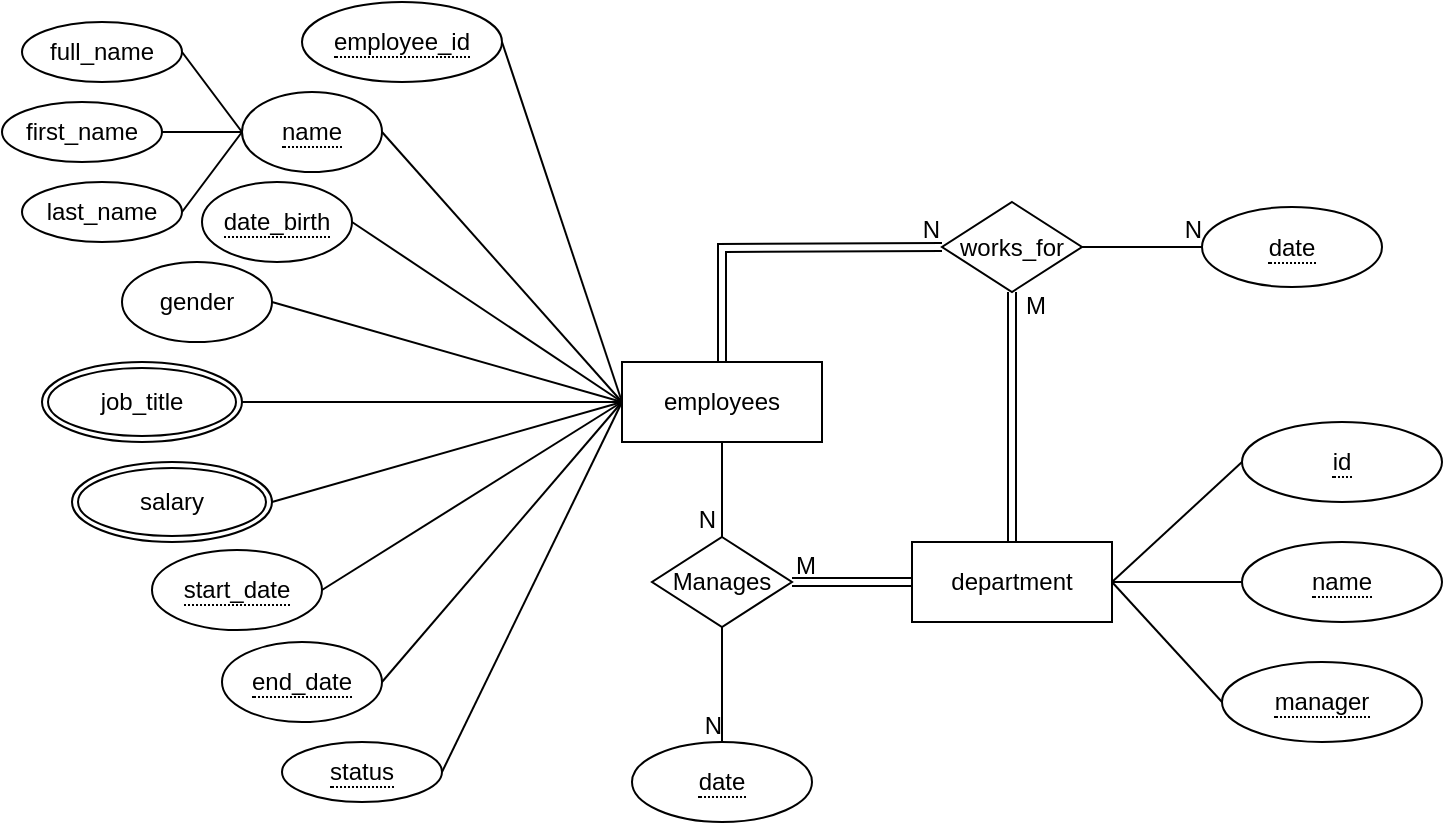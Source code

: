 <mxfile version="13.8.5" type="github">
  <diagram id="SLp7Ih21Ny8QmJdHLlk6" name="Page-1">
    <mxGraphModel dx="782" dy="437" grid="1" gridSize="10" guides="1" tooltips="1" connect="1" arrows="1" fold="1" page="1" pageScale="1" pageWidth="827" pageHeight="1169" math="0" shadow="0">
      <root>
        <mxCell id="0" />
        <mxCell id="1" parent="0" />
        <mxCell id="GyHNu_jlYCtRFL4EkKrP-1" value="employees" style="whiteSpace=wrap;html=1;align=center;" parent="1" vertex="1">
          <mxGeometry x="330" y="190" width="100" height="40" as="geometry" />
        </mxCell>
        <mxCell id="GyHNu_jlYCtRFL4EkKrP-2" value="department" style="whiteSpace=wrap;html=1;align=center;" parent="1" vertex="1">
          <mxGeometry x="475" y="280" width="100" height="40" as="geometry" />
        </mxCell>
        <mxCell id="GyHNu_jlYCtRFL4EkKrP-5" value="&lt;span style=&quot;border-bottom: 1px dotted&quot;&gt;employee_id&lt;/span&gt;" style="ellipse;whiteSpace=wrap;html=1;align=center;" parent="1" vertex="1">
          <mxGeometry x="170" y="10" width="100" height="40" as="geometry" />
        </mxCell>
        <mxCell id="GyHNu_jlYCtRFL4EkKrP-6" value="&lt;span style=&quot;border-bottom: 1px dotted&quot;&gt;name&lt;/span&gt;" style="ellipse;whiteSpace=wrap;html=1;align=center;" parent="1" vertex="1">
          <mxGeometry x="140" y="55" width="70" height="40" as="geometry" />
        </mxCell>
        <mxCell id="GyHNu_jlYCtRFL4EkKrP-7" value="full_name" style="ellipse;whiteSpace=wrap;html=1;align=center;" parent="1" vertex="1">
          <mxGeometry x="30" y="20" width="80" height="30" as="geometry" />
        </mxCell>
        <mxCell id="GyHNu_jlYCtRFL4EkKrP-8" value="first_name" style="ellipse;whiteSpace=wrap;html=1;align=center;" parent="1" vertex="1">
          <mxGeometry x="20" y="60" width="80" height="30" as="geometry" />
        </mxCell>
        <mxCell id="GyHNu_jlYCtRFL4EkKrP-9" value="last_name" style="ellipse;whiteSpace=wrap;html=1;align=center;" parent="1" vertex="1">
          <mxGeometry x="30" y="100" width="80" height="30" as="geometry" />
        </mxCell>
        <mxCell id="GyHNu_jlYCtRFL4EkKrP-10" value="" style="endArrow=none;html=1;rounded=0;exitX=1;exitY=0.5;exitDx=0;exitDy=0;entryX=0;entryY=0.5;entryDx=0;entryDy=0;" parent="1" source="GyHNu_jlYCtRFL4EkKrP-7" target="GyHNu_jlYCtRFL4EkKrP-6" edge="1">
          <mxGeometry relative="1" as="geometry">
            <mxPoint x="320" y="230" as="sourcePoint" />
            <mxPoint x="480" y="230" as="targetPoint" />
          </mxGeometry>
        </mxCell>
        <mxCell id="GyHNu_jlYCtRFL4EkKrP-11" value="" style="endArrow=none;html=1;rounded=0;exitX=1;exitY=0.5;exitDx=0;exitDy=0;entryX=0;entryY=0.5;entryDx=0;entryDy=0;" parent="1" source="GyHNu_jlYCtRFL4EkKrP-8" target="GyHNu_jlYCtRFL4EkKrP-6" edge="1">
          <mxGeometry relative="1" as="geometry">
            <mxPoint x="320" y="230" as="sourcePoint" />
            <mxPoint x="480" y="230" as="targetPoint" />
          </mxGeometry>
        </mxCell>
        <mxCell id="GyHNu_jlYCtRFL4EkKrP-12" value="" style="endArrow=none;html=1;rounded=0;exitX=1;exitY=0.5;exitDx=0;exitDy=0;entryX=0;entryY=0.5;entryDx=0;entryDy=0;" parent="1" source="GyHNu_jlYCtRFL4EkKrP-9" target="GyHNu_jlYCtRFL4EkKrP-6" edge="1">
          <mxGeometry relative="1" as="geometry">
            <mxPoint x="320" y="230" as="sourcePoint" />
            <mxPoint x="480" y="230" as="targetPoint" />
          </mxGeometry>
        </mxCell>
        <mxCell id="GyHNu_jlYCtRFL4EkKrP-13" value="" style="endArrow=none;html=1;rounded=0;exitX=1;exitY=0.5;exitDx=0;exitDy=0;entryX=0;entryY=0.5;entryDx=0;entryDy=0;" parent="1" source="GyHNu_jlYCtRFL4EkKrP-5" target="GyHNu_jlYCtRFL4EkKrP-1" edge="1">
          <mxGeometry relative="1" as="geometry">
            <mxPoint x="320" y="230" as="sourcePoint" />
            <mxPoint x="480" y="230" as="targetPoint" />
          </mxGeometry>
        </mxCell>
        <mxCell id="GyHNu_jlYCtRFL4EkKrP-14" value="" style="endArrow=none;html=1;rounded=0;exitX=1;exitY=0.5;exitDx=0;exitDy=0;entryX=0;entryY=0.5;entryDx=0;entryDy=0;" parent="1" source="GyHNu_jlYCtRFL4EkKrP-6" target="GyHNu_jlYCtRFL4EkKrP-1" edge="1">
          <mxGeometry relative="1" as="geometry">
            <mxPoint x="320" y="230" as="sourcePoint" />
            <mxPoint x="480" y="230" as="targetPoint" />
          </mxGeometry>
        </mxCell>
        <mxCell id="GyHNu_jlYCtRFL4EkKrP-15" value="gender" style="ellipse;whiteSpace=wrap;html=1;align=center;" parent="1" vertex="1">
          <mxGeometry x="80" y="140" width="75" height="40" as="geometry" />
        </mxCell>
        <mxCell id="GyHNu_jlYCtRFL4EkKrP-16" value="" style="endArrow=none;html=1;rounded=0;exitX=1;exitY=0.5;exitDx=0;exitDy=0;entryX=0;entryY=0.5;entryDx=0;entryDy=0;" parent="1" source="GyHNu_jlYCtRFL4EkKrP-15" target="GyHNu_jlYCtRFL4EkKrP-1" edge="1">
          <mxGeometry relative="1" as="geometry">
            <mxPoint x="320" y="230" as="sourcePoint" />
            <mxPoint x="480" y="230" as="targetPoint" />
          </mxGeometry>
        </mxCell>
        <mxCell id="GyHNu_jlYCtRFL4EkKrP-17" value="&lt;span style=&quot;border-bottom: 1px dotted&quot;&gt;date_birth&lt;/span&gt;" style="ellipse;whiteSpace=wrap;html=1;align=center;" parent="1" vertex="1">
          <mxGeometry x="120" y="100" width="75" height="40" as="geometry" />
        </mxCell>
        <mxCell id="GyHNu_jlYCtRFL4EkKrP-18" value="" style="endArrow=none;html=1;rounded=0;exitX=1;exitY=0.5;exitDx=0;exitDy=0;entryX=0;entryY=0.5;entryDx=0;entryDy=0;" parent="1" source="GyHNu_jlYCtRFL4EkKrP-17" target="GyHNu_jlYCtRFL4EkKrP-1" edge="1">
          <mxGeometry relative="1" as="geometry">
            <mxPoint x="320" y="230" as="sourcePoint" />
            <mxPoint x="480" y="230" as="targetPoint" />
          </mxGeometry>
        </mxCell>
        <mxCell id="GyHNu_jlYCtRFL4EkKrP-19" value="&lt;span style=&quot;border-bottom: 1px dotted&quot;&gt;start_date&lt;/span&gt;" style="ellipse;whiteSpace=wrap;html=1;align=center;" parent="1" vertex="1">
          <mxGeometry x="95" y="284" width="85" height="40" as="geometry" />
        </mxCell>
        <mxCell id="GyHNu_jlYCtRFL4EkKrP-20" value="&lt;span style=&quot;border-bottom: 1px dotted&quot;&gt;end_date&lt;/span&gt;" style="ellipse;whiteSpace=wrap;html=1;align=center;" parent="1" vertex="1">
          <mxGeometry x="130" y="330" width="80" height="40" as="geometry" />
        </mxCell>
        <mxCell id="GyHNu_jlYCtRFL4EkKrP-21" value="&lt;span style=&quot;border-bottom: 1px dotted&quot;&gt;status&lt;/span&gt;" style="ellipse;whiteSpace=wrap;html=1;align=center;" parent="1" vertex="1">
          <mxGeometry x="160" y="380" width="80" height="30" as="geometry" />
        </mxCell>
        <mxCell id="GyHNu_jlYCtRFL4EkKrP-22" value="" style="endArrow=none;html=1;rounded=0;exitX=1;exitY=0.5;exitDx=0;exitDy=0;entryX=0;entryY=0.5;entryDx=0;entryDy=0;" parent="1" source="GyHNu_jlYCtRFL4EkKrP-19" target="GyHNu_jlYCtRFL4EkKrP-1" edge="1">
          <mxGeometry relative="1" as="geometry">
            <mxPoint x="320" y="230" as="sourcePoint" />
            <mxPoint x="480" y="230" as="targetPoint" />
          </mxGeometry>
        </mxCell>
        <mxCell id="GyHNu_jlYCtRFL4EkKrP-23" value="" style="endArrow=none;html=1;rounded=0;exitX=1;exitY=0.5;exitDx=0;exitDy=0;entryX=0;entryY=0.5;entryDx=0;entryDy=0;" parent="1" source="GyHNu_jlYCtRFL4EkKrP-20" target="GyHNu_jlYCtRFL4EkKrP-1" edge="1">
          <mxGeometry relative="1" as="geometry">
            <mxPoint x="320" y="230" as="sourcePoint" />
            <mxPoint x="480" y="230" as="targetPoint" />
          </mxGeometry>
        </mxCell>
        <mxCell id="GyHNu_jlYCtRFL4EkKrP-24" value="" style="endArrow=none;html=1;rounded=0;exitX=1;exitY=0.5;exitDx=0;exitDy=0;entryX=0;entryY=0.5;entryDx=0;entryDy=0;" parent="1" source="GyHNu_jlYCtRFL4EkKrP-21" target="GyHNu_jlYCtRFL4EkKrP-1" edge="1">
          <mxGeometry relative="1" as="geometry">
            <mxPoint x="320" y="230" as="sourcePoint" />
            <mxPoint x="480" y="230" as="targetPoint" />
          </mxGeometry>
        </mxCell>
        <mxCell id="GyHNu_jlYCtRFL4EkKrP-26" value="" style="endArrow=none;html=1;rounded=0;exitX=1;exitY=0.5;exitDx=0;exitDy=0;entryX=0;entryY=0.5;entryDx=0;entryDy=0;" parent="1" source="0HEMyC9qYWvPxuRM62-B-23" target="GyHNu_jlYCtRFL4EkKrP-1" edge="1">
          <mxGeometry relative="1" as="geometry">
            <mxPoint x="150" y="210" as="sourcePoint" />
            <mxPoint x="480" y="230" as="targetPoint" />
          </mxGeometry>
        </mxCell>
        <mxCell id="GyHNu_jlYCtRFL4EkKrP-27" value="&lt;span style=&quot;border-bottom: 1px dotted&quot;&gt;id&lt;/span&gt;" style="ellipse;whiteSpace=wrap;html=1;align=center;" parent="1" vertex="1">
          <mxGeometry x="640" y="220" width="100" height="40" as="geometry" />
        </mxCell>
        <mxCell id="GyHNu_jlYCtRFL4EkKrP-28" value="&lt;span style=&quot;border-bottom: 1px dotted&quot;&gt;name&lt;/span&gt;" style="ellipse;whiteSpace=wrap;html=1;align=center;" parent="1" vertex="1">
          <mxGeometry x="640" y="280" width="100" height="40" as="geometry" />
        </mxCell>
        <mxCell id="GyHNu_jlYCtRFL4EkKrP-29" value="" style="endArrow=none;html=1;rounded=0;entryX=1;entryY=0.5;entryDx=0;entryDy=0;exitX=0;exitY=0.5;exitDx=0;exitDy=0;" parent="1" source="GyHNu_jlYCtRFL4EkKrP-27" target="GyHNu_jlYCtRFL4EkKrP-2" edge="1">
          <mxGeometry relative="1" as="geometry">
            <mxPoint x="430" y="60" as="sourcePoint" />
            <mxPoint x="480" y="110" as="targetPoint" />
          </mxGeometry>
        </mxCell>
        <mxCell id="GyHNu_jlYCtRFL4EkKrP-30" value="" style="endArrow=none;html=1;rounded=0;exitX=0;exitY=0.5;exitDx=0;exitDy=0;entryX=1;entryY=0.5;entryDx=0;entryDy=0;" parent="1" source="GyHNu_jlYCtRFL4EkKrP-28" target="GyHNu_jlYCtRFL4EkKrP-2" edge="1">
          <mxGeometry relative="1" as="geometry">
            <mxPoint x="320" y="110" as="sourcePoint" />
            <mxPoint x="480" y="110" as="targetPoint" />
          </mxGeometry>
        </mxCell>
        <mxCell id="GyHNu_jlYCtRFL4EkKrP-33" value="" style="endArrow=none;html=1;rounded=0;exitX=1;exitY=0.5;exitDx=0;exitDy=0;entryX=0;entryY=0.5;entryDx=0;entryDy=0;" parent="1" source="0HEMyC9qYWvPxuRM62-B-22" target="GyHNu_jlYCtRFL4EkKrP-1" edge="1">
          <mxGeometry relative="1" as="geometry">
            <mxPoint x="160" y="260" as="sourcePoint" />
            <mxPoint x="480" y="210" as="targetPoint" />
          </mxGeometry>
        </mxCell>
        <mxCell id="GyHNu_jlYCtRFL4EkKrP-35" value="works_for" style="shape=rhombus;perimeter=rhombusPerimeter;whiteSpace=wrap;html=1;align=center;" parent="1" vertex="1">
          <mxGeometry x="490" y="110" width="70" height="45" as="geometry" />
        </mxCell>
        <mxCell id="GyHNu_jlYCtRFL4EkKrP-40" value="&lt;span style=&quot;border-bottom: 1px dotted&quot;&gt;manager&lt;/span&gt;" style="ellipse;whiteSpace=wrap;html=1;align=center;" parent="1" vertex="1">
          <mxGeometry x="630" y="340" width="100" height="40" as="geometry" />
        </mxCell>
        <mxCell id="GyHNu_jlYCtRFL4EkKrP-41" value="" style="endArrow=none;html=1;rounded=0;entryX=0;entryY=0.5;entryDx=0;entryDy=0;exitX=1;exitY=0.5;exitDx=0;exitDy=0;" parent="1" source="GyHNu_jlYCtRFL4EkKrP-2" target="GyHNu_jlYCtRFL4EkKrP-40" edge="1">
          <mxGeometry relative="1" as="geometry">
            <mxPoint x="340" y="310" as="sourcePoint" />
            <mxPoint x="500" y="310" as="targetPoint" />
          </mxGeometry>
        </mxCell>
        <mxCell id="0HEMyC9qYWvPxuRM62-B-1" style="edgeStyle=orthogonalEdgeStyle;rounded=0;orthogonalLoop=1;jettySize=auto;html=1;exitX=0.5;exitY=1;exitDx=0;exitDy=0;" edge="1" parent="1" source="GyHNu_jlYCtRFL4EkKrP-8" target="GyHNu_jlYCtRFL4EkKrP-8">
          <mxGeometry relative="1" as="geometry" />
        </mxCell>
        <mxCell id="0HEMyC9qYWvPxuRM62-B-4" value="Manages" style="shape=rhombus;perimeter=rhombusPerimeter;whiteSpace=wrap;html=1;align=center;" vertex="1" parent="1">
          <mxGeometry x="345" y="277.5" width="70" height="45" as="geometry" />
        </mxCell>
        <mxCell id="0HEMyC9qYWvPxuRM62-B-5" value="" style="shape=link;html=1;rounded=0;entryX=0.5;entryY=0;entryDx=0;entryDy=0;exitX=0.5;exitY=1;exitDx=0;exitDy=0;" edge="1" parent="1" source="GyHNu_jlYCtRFL4EkKrP-35" target="GyHNu_jlYCtRFL4EkKrP-2">
          <mxGeometry relative="1" as="geometry">
            <mxPoint x="300" y="230" as="sourcePoint" />
            <mxPoint x="460" y="230" as="targetPoint" />
          </mxGeometry>
        </mxCell>
        <mxCell id="0HEMyC9qYWvPxuRM62-B-6" value="M" style="resizable=0;html=1;align=left;verticalAlign=bottom;" connectable="0" vertex="1" parent="0HEMyC9qYWvPxuRM62-B-5">
          <mxGeometry x="-1" relative="1" as="geometry">
            <mxPoint x="5" y="15" as="offset" />
          </mxGeometry>
        </mxCell>
        <mxCell id="0HEMyC9qYWvPxuRM62-B-8" value="" style="shape=link;html=1;rounded=0;entryX=0;entryY=0.5;entryDx=0;entryDy=0;exitX=0.5;exitY=0;exitDx=0;exitDy=0;" edge="1" parent="1" source="GyHNu_jlYCtRFL4EkKrP-1" target="GyHNu_jlYCtRFL4EkKrP-35">
          <mxGeometry relative="1" as="geometry">
            <mxPoint x="300" y="230" as="sourcePoint" />
            <mxPoint x="460" y="230" as="targetPoint" />
            <Array as="points">
              <mxPoint x="380" y="133" />
            </Array>
          </mxGeometry>
        </mxCell>
        <mxCell id="0HEMyC9qYWvPxuRM62-B-9" value="N" style="resizable=0;html=1;align=right;verticalAlign=bottom;" connectable="0" vertex="1" parent="0HEMyC9qYWvPxuRM62-B-8">
          <mxGeometry x="1" relative="1" as="geometry" />
        </mxCell>
        <mxCell id="0HEMyC9qYWvPxuRM62-B-11" value="" style="endArrow=none;html=1;rounded=0;entryX=0.5;entryY=0;entryDx=0;entryDy=0;exitX=0.5;exitY=1;exitDx=0;exitDy=0;" edge="1" parent="1" source="GyHNu_jlYCtRFL4EkKrP-1" target="0HEMyC9qYWvPxuRM62-B-4">
          <mxGeometry relative="1" as="geometry">
            <mxPoint x="300" y="230" as="sourcePoint" />
            <mxPoint x="460" y="230" as="targetPoint" />
          </mxGeometry>
        </mxCell>
        <mxCell id="0HEMyC9qYWvPxuRM62-B-12" value="N" style="resizable=0;html=1;align=right;verticalAlign=bottom;" connectable="0" vertex="1" parent="0HEMyC9qYWvPxuRM62-B-11">
          <mxGeometry x="1" relative="1" as="geometry">
            <mxPoint x="-3" as="offset" />
          </mxGeometry>
        </mxCell>
        <mxCell id="0HEMyC9qYWvPxuRM62-B-13" value="" style="shape=link;html=1;rounded=0;entryX=0;entryY=0.5;entryDx=0;entryDy=0;exitX=1;exitY=0.5;exitDx=0;exitDy=0;" edge="1" parent="1" source="0HEMyC9qYWvPxuRM62-B-4" target="GyHNu_jlYCtRFL4EkKrP-2">
          <mxGeometry relative="1" as="geometry">
            <mxPoint x="300" y="230" as="sourcePoint" />
            <mxPoint x="460" y="230" as="targetPoint" />
          </mxGeometry>
        </mxCell>
        <mxCell id="0HEMyC9qYWvPxuRM62-B-14" value="M" style="resizable=0;html=1;align=left;verticalAlign=bottom;" connectable="0" vertex="1" parent="0HEMyC9qYWvPxuRM62-B-13">
          <mxGeometry x="-1" relative="1" as="geometry" />
        </mxCell>
        <mxCell id="0HEMyC9qYWvPxuRM62-B-16" value="&lt;span style=&quot;border-bottom: 1px dotted&quot;&gt;date&lt;/span&gt;" style="ellipse;whiteSpace=wrap;html=1;align=center;" vertex="1" parent="1">
          <mxGeometry x="620" y="112.5" width="90" height="40" as="geometry" />
        </mxCell>
        <mxCell id="0HEMyC9qYWvPxuRM62-B-17" value="" style="endArrow=none;html=1;rounded=0;entryX=0;entryY=0.5;entryDx=0;entryDy=0;exitX=1;exitY=0.5;exitDx=0;exitDy=0;" edge="1" parent="1" source="GyHNu_jlYCtRFL4EkKrP-35" target="0HEMyC9qYWvPxuRM62-B-16">
          <mxGeometry relative="1" as="geometry">
            <mxPoint x="300" y="230" as="sourcePoint" />
            <mxPoint x="460" y="230" as="targetPoint" />
          </mxGeometry>
        </mxCell>
        <mxCell id="0HEMyC9qYWvPxuRM62-B-18" value="N" style="resizable=0;html=1;align=right;verticalAlign=bottom;" connectable="0" vertex="1" parent="0HEMyC9qYWvPxuRM62-B-17">
          <mxGeometry x="1" relative="1" as="geometry" />
        </mxCell>
        <mxCell id="0HEMyC9qYWvPxuRM62-B-19" value="&lt;span style=&quot;border-bottom: 1px dotted&quot;&gt;date&lt;/span&gt;" style="ellipse;whiteSpace=wrap;html=1;align=center;" vertex="1" parent="1">
          <mxGeometry x="335" y="380" width="90" height="40" as="geometry" />
        </mxCell>
        <mxCell id="0HEMyC9qYWvPxuRM62-B-20" value="" style="endArrow=none;html=1;rounded=0;entryX=0.5;entryY=0;entryDx=0;entryDy=0;exitX=0.5;exitY=1;exitDx=0;exitDy=0;" edge="1" parent="1" source="0HEMyC9qYWvPxuRM62-B-4" target="0HEMyC9qYWvPxuRM62-B-19">
          <mxGeometry relative="1" as="geometry">
            <mxPoint x="570" y="142.5" as="sourcePoint" />
            <mxPoint x="630" y="142.5" as="targetPoint" />
          </mxGeometry>
        </mxCell>
        <mxCell id="0HEMyC9qYWvPxuRM62-B-21" value="N" style="resizable=0;html=1;align=right;verticalAlign=bottom;" connectable="0" vertex="1" parent="0HEMyC9qYWvPxuRM62-B-20">
          <mxGeometry x="1" relative="1" as="geometry" />
        </mxCell>
        <mxCell id="0HEMyC9qYWvPxuRM62-B-22" value="salary" style="ellipse;shape=doubleEllipse;margin=3;whiteSpace=wrap;html=1;align=center;" vertex="1" parent="1">
          <mxGeometry x="55" y="240" width="100" height="40" as="geometry" />
        </mxCell>
        <mxCell id="0HEMyC9qYWvPxuRM62-B-23" value="job_title" style="ellipse;shape=doubleEllipse;margin=3;whiteSpace=wrap;html=1;align=center;" vertex="1" parent="1">
          <mxGeometry x="40" y="190" width="100" height="40" as="geometry" />
        </mxCell>
      </root>
    </mxGraphModel>
  </diagram>
</mxfile>
